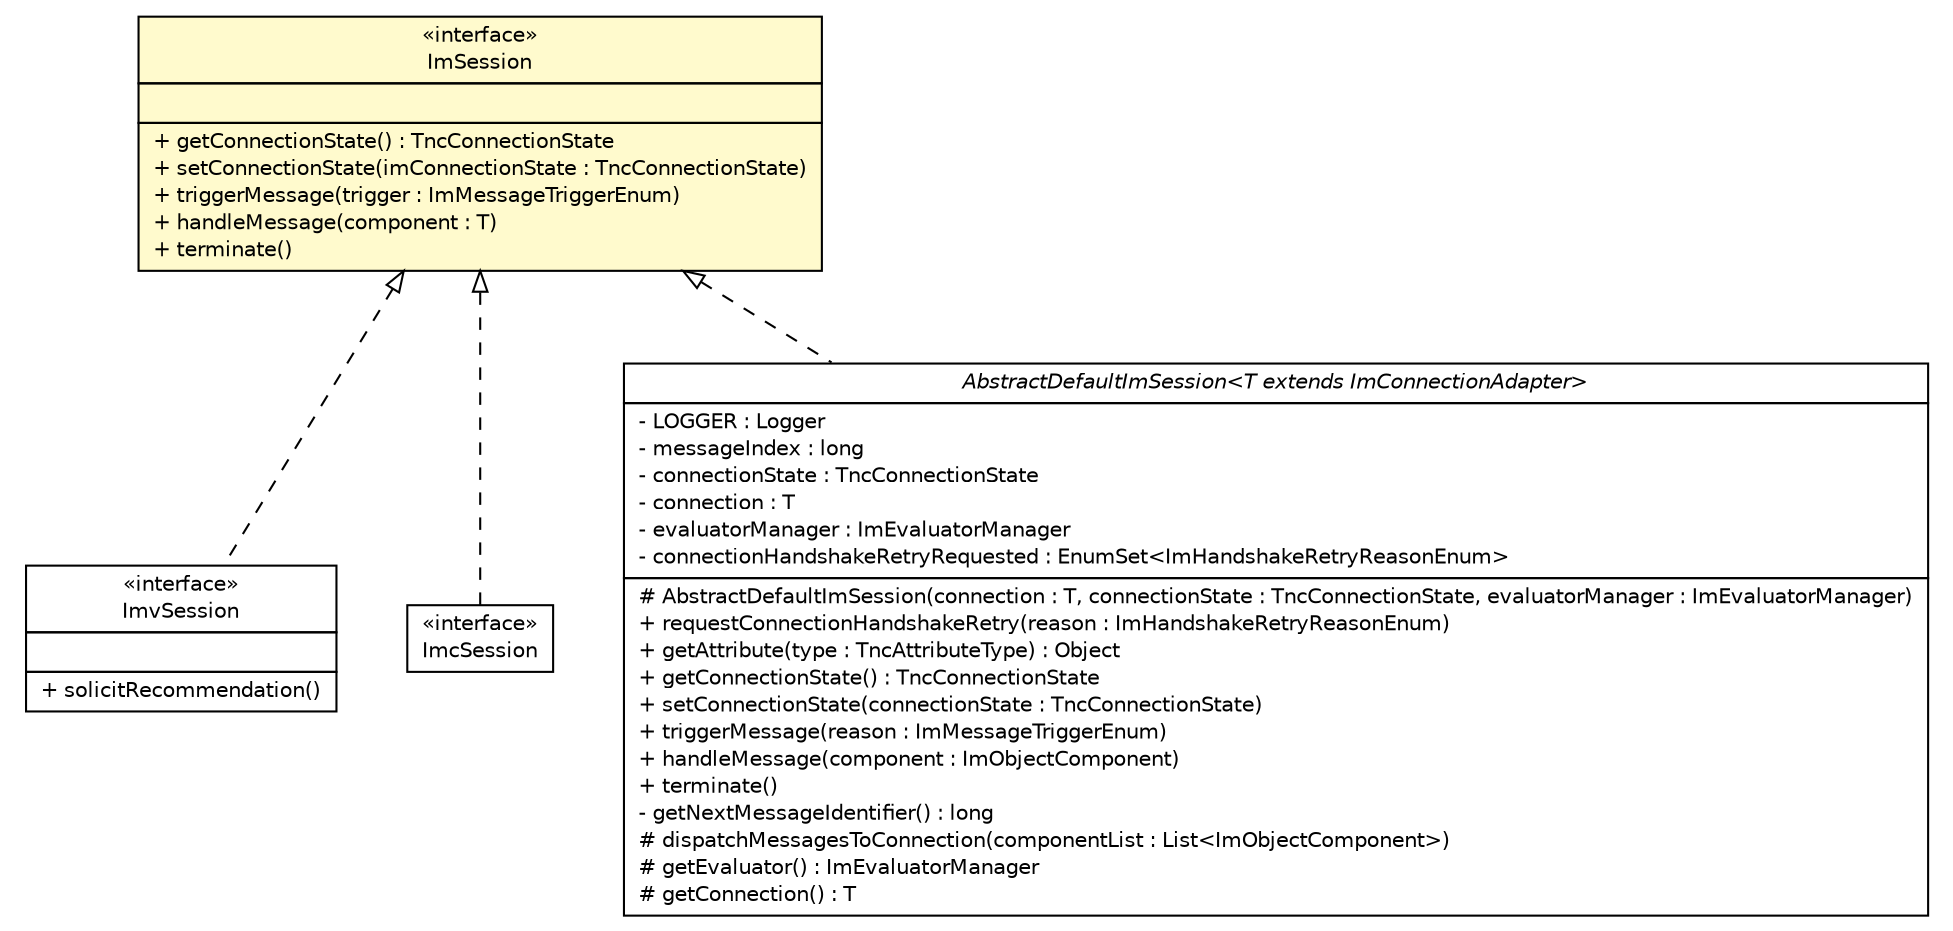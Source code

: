 #!/usr/local/bin/dot
#
# Class diagram 
# Generated by UMLGraph version R5_6 (http://www.umlgraph.org/)
#

digraph G {
	edge [fontname="Helvetica",fontsize=10,labelfontname="Helvetica",labelfontsize=10];
	node [fontname="Helvetica",fontsize=10,shape=plaintext];
	nodesep=0.25;
	ranksep=0.5;
	// de.hsbremen.tc.tnc.im.session.ImSession
	c3884 [label=<<table title="de.hsbremen.tc.tnc.im.session.ImSession" border="0" cellborder="1" cellspacing="0" cellpadding="2" port="p" bgcolor="lemonChiffon" href="./ImSession.html">
		<tr><td><table border="0" cellspacing="0" cellpadding="1">
<tr><td align="center" balign="center"> &#171;interface&#187; </td></tr>
<tr><td align="center" balign="center"> ImSession </td></tr>
		</table></td></tr>
		<tr><td><table border="0" cellspacing="0" cellpadding="1">
<tr><td align="left" balign="left">  </td></tr>
		</table></td></tr>
		<tr><td><table border="0" cellspacing="0" cellpadding="1">
<tr><td align="left" balign="left"> + getConnectionState() : TncConnectionState </td></tr>
<tr><td align="left" balign="left"> + setConnectionState(imConnectionState : TncConnectionState) </td></tr>
<tr><td align="left" balign="left"> + triggerMessage(trigger : ImMessageTriggerEnum) </td></tr>
<tr><td align="left" balign="left"> + handleMessage(component : T) </td></tr>
<tr><td align="left" balign="left"> + terminate() </td></tr>
		</table></td></tr>
		</table>>, URL="./ImSession.html", fontname="Helvetica", fontcolor="black", fontsize=10.0];
	// de.hsbremen.tc.tnc.im.session.ImvSession
	c3889 [label=<<table title="de.hsbremen.tc.tnc.im.session.ImvSession" border="0" cellborder="1" cellspacing="0" cellpadding="2" port="p" href="./ImvSession.html">
		<tr><td><table border="0" cellspacing="0" cellpadding="1">
<tr><td align="center" balign="center"> &#171;interface&#187; </td></tr>
<tr><td align="center" balign="center"> ImvSession </td></tr>
		</table></td></tr>
		<tr><td><table border="0" cellspacing="0" cellpadding="1">
<tr><td align="left" balign="left">  </td></tr>
		</table></td></tr>
		<tr><td><table border="0" cellspacing="0" cellpadding="1">
<tr><td align="left" balign="left"> + solicitRecommendation() </td></tr>
		</table></td></tr>
		</table>>, URL="./ImvSession.html", fontname="Helvetica", fontcolor="black", fontsize=10.0];
	// de.hsbremen.tc.tnc.im.session.ImcSession
	c3890 [label=<<table title="de.hsbremen.tc.tnc.im.session.ImcSession" border="0" cellborder="1" cellspacing="0" cellpadding="2" port="p" href="./ImcSession.html">
		<tr><td><table border="0" cellspacing="0" cellpadding="1">
<tr><td align="center" balign="center"> &#171;interface&#187; </td></tr>
<tr><td align="center" balign="center"> ImcSession </td></tr>
		</table></td></tr>
		</table>>, URL="./ImcSession.html", fontname="Helvetica", fontcolor="black", fontsize=10.0];
	// de.hsbremen.tc.tnc.im.session.AbstractDefaultImSession<T extends de.hsbremen.tc.tnc.im.adapter.connection.ImConnectionAdapter>
	c3896 [label=<<table title="de.hsbremen.tc.tnc.im.session.AbstractDefaultImSession" border="0" cellborder="1" cellspacing="0" cellpadding="2" port="p" href="./AbstractDefaultImSession.html">
		<tr><td><table border="0" cellspacing="0" cellpadding="1">
<tr><td align="center" balign="center"><font face="Helvetica-Oblique"> AbstractDefaultImSession&lt;T extends ImConnectionAdapter&gt; </font></td></tr>
		</table></td></tr>
		<tr><td><table border="0" cellspacing="0" cellpadding="1">
<tr><td align="left" balign="left"> - LOGGER : Logger </td></tr>
<tr><td align="left" balign="left"> - messageIndex : long </td></tr>
<tr><td align="left" balign="left"> - connectionState : TncConnectionState </td></tr>
<tr><td align="left" balign="left"> - connection : T </td></tr>
<tr><td align="left" balign="left"> - evaluatorManager : ImEvaluatorManager </td></tr>
<tr><td align="left" balign="left"> - connectionHandshakeRetryRequested : EnumSet&lt;ImHandshakeRetryReasonEnum&gt; </td></tr>
		</table></td></tr>
		<tr><td><table border="0" cellspacing="0" cellpadding="1">
<tr><td align="left" balign="left"> # AbstractDefaultImSession(connection : T, connectionState : TncConnectionState, evaluatorManager : ImEvaluatorManager) </td></tr>
<tr><td align="left" balign="left"> + requestConnectionHandshakeRetry(reason : ImHandshakeRetryReasonEnum) </td></tr>
<tr><td align="left" balign="left"> + getAttribute(type : TncAttributeType) : Object </td></tr>
<tr><td align="left" balign="left"> + getConnectionState() : TncConnectionState </td></tr>
<tr><td align="left" balign="left"> + setConnectionState(connectionState : TncConnectionState) </td></tr>
<tr><td align="left" balign="left"> + triggerMessage(reason : ImMessageTriggerEnum) </td></tr>
<tr><td align="left" balign="left"> + handleMessage(component : ImObjectComponent) </td></tr>
<tr><td align="left" balign="left"> + terminate() </td></tr>
<tr><td align="left" balign="left"> - getNextMessageIdentifier() : long </td></tr>
<tr><td align="left" balign="left"> # dispatchMessagesToConnection(componentList : List&lt;ImObjectComponent&gt;) </td></tr>
<tr><td align="left" balign="left"> # getEvaluator() : ImEvaluatorManager </td></tr>
<tr><td align="left" balign="left"> # getConnection() : T </td></tr>
		</table></td></tr>
		</table>>, URL="./AbstractDefaultImSession.html", fontname="Helvetica", fontcolor="black", fontsize=10.0];
	//de.hsbremen.tc.tnc.im.session.ImvSession implements de.hsbremen.tc.tnc.im.session.ImSession
	c3884:p -> c3889:p [dir=back,arrowtail=empty,style=dashed];
	//de.hsbremen.tc.tnc.im.session.ImcSession implements de.hsbremen.tc.tnc.im.session.ImSession
	c3884:p -> c3890:p [dir=back,arrowtail=empty,style=dashed];
	//de.hsbremen.tc.tnc.im.session.AbstractDefaultImSession<T extends de.hsbremen.tc.tnc.im.adapter.connection.ImConnectionAdapter> implements de.hsbremen.tc.tnc.im.session.ImSession
	c3884:p -> c3896:p [dir=back,arrowtail=empty,style=dashed];
}

